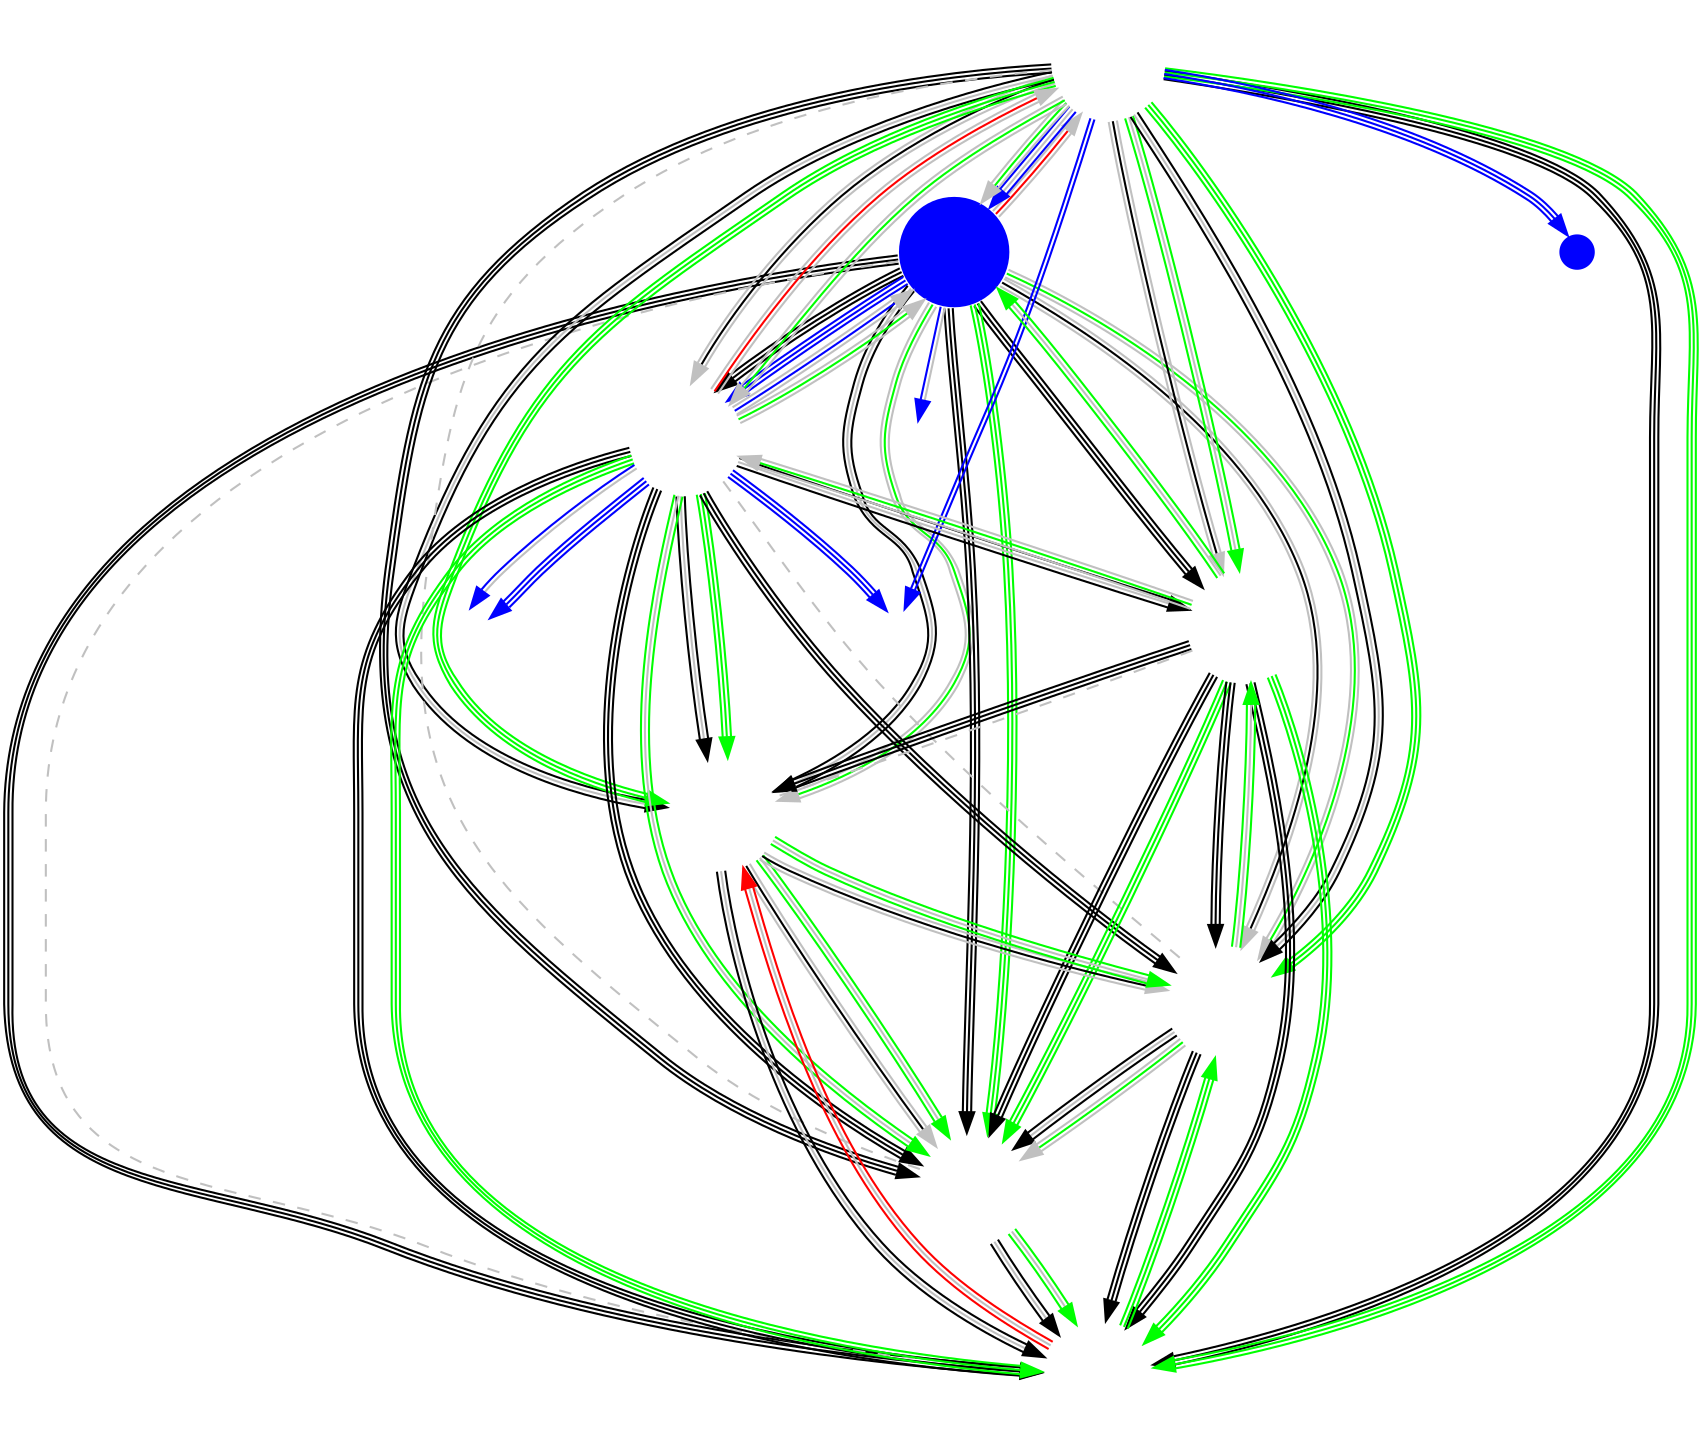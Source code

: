 digraph EU {
	node [shape=circle fixedsize=true width=.75 label="" color="white" margin=0.5];
	imagepath="logos/";
	TL	[image="liquid.png" style="filled" fillcolor="blue"];
	FNC	[image="fnatic.png"];
	DIG	[image="dignitas.png"];
	EXP	[image="expert.png"];
	PD	[image="playing-ducks.png"];
	BEG	[image="begenius.png"];
	SNG	[image="team-synergy.png"];
	TRC	[image="tricked.png"];

	/* Week 1 */
	TL	->	DIG		[ color="black:black:black" ]
	EXP	->	PD		[ color="black:black:black" ]
	SNG	->	BEG		[ color="black:gray:black" ]
	FNC	->	TRC		[ color="black:gray:black" ]
	EXP	->	TRC		[ color="black:black:black" ]
	TL	->	FNC		[ /*color="gray:black:gray"*/ color="gray:red:gray" constraint=false ]

	/* Week 2 */
	DIG	->	SNG		[ color="black:black:black" ]
	PD	->	BEG		[ color="black:gray:black" ]
	DIG	->	TRC		[ color="black:black:black" ]
	TL	->	PD		[ color="black:gray:black" ]
	FNC	->	SNG		[ color="black:black:black" ]
	EXP	->	BEG		[ color="black:black:black" ]

	/* Week 3 */
	PD	->	TRC		[ color="gray:black:gray" ]
	FNC	->	BEG		[ color="black:black:black" ]
	TL	->	SNG		[ color="black:black:black" ]
	DIG	->	EXP		[ color="black:gray:black" ]
	FNC	->	EXP		[ color="gray:black:gray" ]
	TRC	->	SNG		[ color="black:gray:black" ]

	/* Week 4 */
	DIG	->	PD		[ color="black:gray:black" ]
	TL	->	BEG		[ color="black:black:black" ]
	TRC	->	BEG		[ color="black:black:black" ]
	TL	->	EXP		[ color="black:black:black" ]
	FNC	->	DIG		[ color="gray:black:gray" ]
	PD	->	SNG		[ color="gray:black:gray" ]

	/* Week 5 */
	FNC	->	PD		[ color="black:gray:black" ]
	TL	->	TRC		[ color="gray:black:gray" ]
	DIG	->	BEG		[ color="black:black:black" ]
	EXP	->	SNG		[ color="black:black:black" ]



	/*** Western Clash ***/
	node [ width="0.25" ]
	T8	[image="team-8.png"];
	TS	[image="tempo-storm.png" style=filled fillcolor=blue];
	GFE	[image="gale-force-esports.png"];
	NOM	[image="nomia.png"]
//	INF	[image="infamous.png"]

	/* Upper Bracket: Round 1 */
	TL	->	NOM	[ color="blue:gray" ]
	DIG	->	T8	[ color="blue:gray" ]
//	TS	->	INF	[ color="blue:blue" ]
	FNC	->	GFE	[ color="blue:blue" ]

	/* Lower Bracket: Round 1 */
//	T8	->	NOM	[ color="blue:gray" ]
//	GFE	->	INF	[ color="blue:blue" ]
	
	/* Upper Bracket: Round 2 */
	TL	->	DIG	[ color="blue:blue:blue" ]
	FNC	->	TS	[ color="blue:blue:blue" ]

	/* Lower Bracket: Round 2 */
//	T8	->	TS	[ color="gray:blue:gray" ]
	DIG	->	GFE	[ color="blue:blue:blue" ]

	/* Upper Bracket: Round 3 */
	FNC	->	TL	[ color="blue:gray:blue" ]

	/* Lower Bracket: Round 3 */
	DIG	->	T8	[ color="blue:blue:blue" ]

	/* Upper Bracket: Round 4 */
	DIG	->	FNC	[ /*color="gray:blue:gray"*/ color="gray:red:gray" constraint=false ]

	/* Lower Bracket: Round 4 */
	DIG	->	TL	[ color="gray:blue:gray" ]


	/* Week 6 */
	FNC	->	EXP	[ color="green:gray:green" ]
	TL	->	TRC	[ color="gray:green:gray" ]
	SNG	->	BEG	[ color="green:gray:green" ]
	DIG	->	PD	[ color="green:green:green" ]
	TL	->	PD	[ color="gray:green:gray" ]
	EXP	->	DIG	[ color="gray:green:gray" ]

	/* Week 7 */
	FNC	->	BEG	[ color="green:green:green" ]
	TRC	->	SNG	[ color="gray:green:gray" ]
	FNC	->	PD	[ color="green:green:green" ]
	TRC	->	EXP	[ color="green:gray:green" ]
	DIG	->	BEG	[ color="green:green:green" ]
	TL	->	SNG	[ color="green:green:green" ]

	/* Week 8 */
	PD	->	TRC	[ color="green:gray:green" ]
	DIG	->	SNG	[ color="green:gray:green" ]
	EXP	->	BEG	[ color="green:green:green" ]
	FNC	->	TL	[ color="gray:green:gray" ]
	DIG	->	TL	[ color="gray:green:gray" ]
	BEG	->	PD	[ /*color="green:gray:green"*/ color="red:gray:red" constraint=false ]

	/* Week 9 */
	FNC	->	TRC	[ color="green:green:green" ]
	EXP	->	SNG	[ color="green:green:green" ]
	PD	->	SNG	[ color="green:gray:green" ]
	EXP	->	TL	[ color="green:gray:green" ]
	FNC	->	DIG	[ color="gray:green:gray" ]
	BEG	->	TRC	[ color="green:green:green" ]

	edge [ color="gray" dir="none" constraint="false" style="dashed"]

	/* Week 10 */
	FNC	->	SNG
	TL	->	BEG
	DIG	->	TRC
	EXP	->	PD
}
